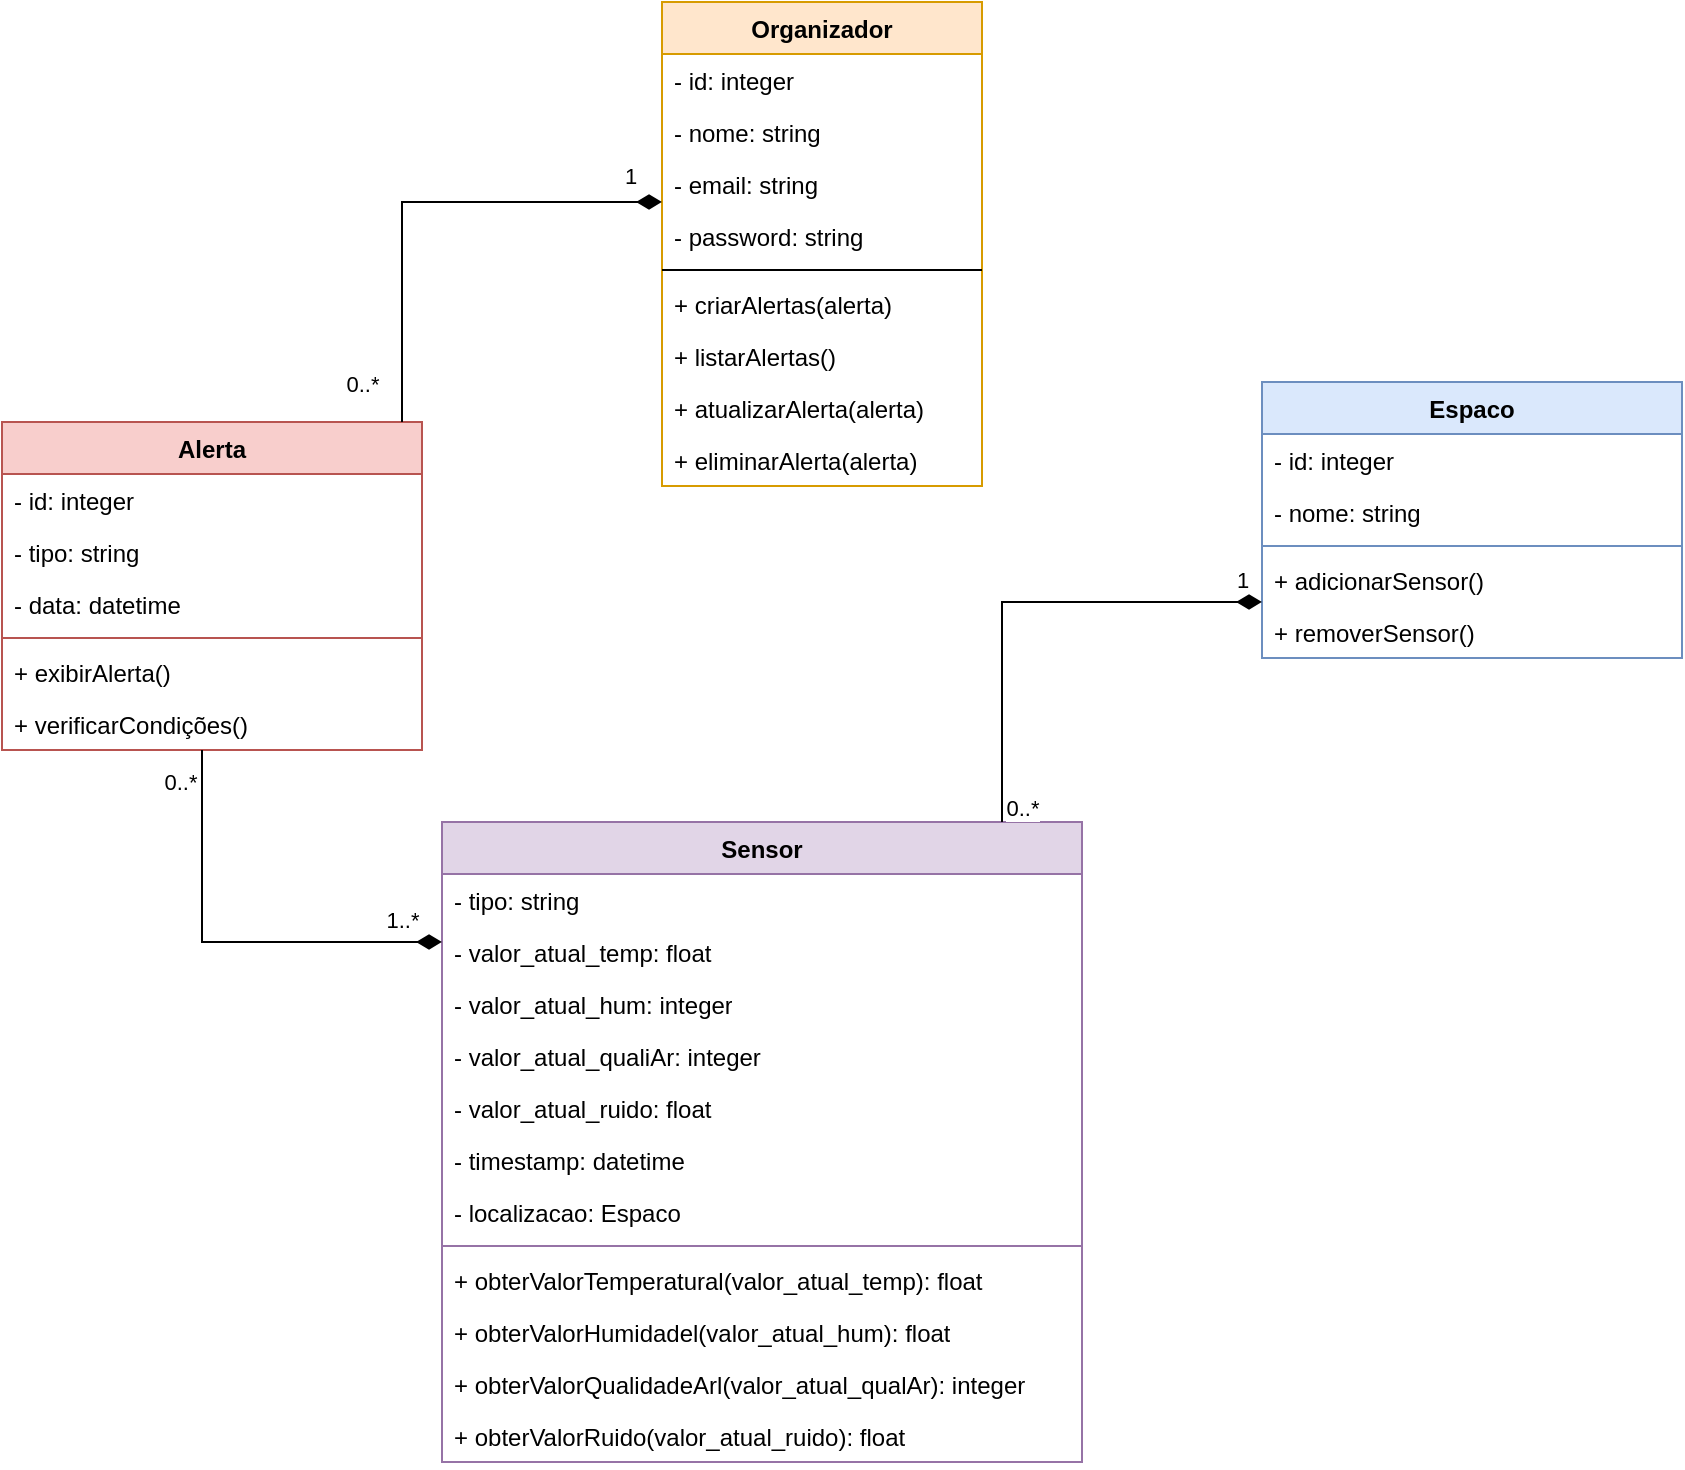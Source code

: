 <mxfile version="24.6.4" type="device">
  <diagram id="C5RBs43oDa-KdzZeNtuy" name="Page-1">
    <mxGraphModel dx="2466" dy="946" grid="1" gridSize="10" guides="1" tooltips="1" connect="1" arrows="1" fold="1" page="1" pageScale="1" pageWidth="827" pageHeight="1169" math="0" shadow="0">
      <root>
        <mxCell id="WIyWlLk6GJQsqaUBKTNV-0" />
        <mxCell id="WIyWlLk6GJQsqaUBKTNV-1" parent="WIyWlLk6GJQsqaUBKTNV-0" />
        <mxCell id="zkfFHV4jXpPFQw0GAbJ--6" value="Organizador" style="swimlane;fontStyle=1;align=center;verticalAlign=top;childLayout=stackLayout;horizontal=1;startSize=26;horizontalStack=0;resizeParent=1;resizeLast=0;collapsible=1;marginBottom=0;rounded=0;shadow=0;strokeWidth=1;fillColor=#ffe6cc;strokeColor=#d79b00;" parent="WIyWlLk6GJQsqaUBKTNV-1" vertex="1">
          <mxGeometry x="320" y="180" width="160" height="242" as="geometry">
            <mxRectangle x="110" y="120" width="160" height="26" as="alternateBounds" />
          </mxGeometry>
        </mxCell>
        <mxCell id="6ErycfvySfwWhuiiBq81-68" value="- id: integer" style="text;strokeColor=none;fillColor=none;align=left;verticalAlign=top;spacingLeft=4;spacingRight=4;overflow=hidden;rotatable=0;points=[[0,0.5],[1,0.5]];portConstraint=eastwest;whiteSpace=wrap;html=1;" parent="zkfFHV4jXpPFQw0GAbJ--6" vertex="1">
          <mxGeometry y="26" width="160" height="26" as="geometry" />
        </mxCell>
        <mxCell id="6ErycfvySfwWhuiiBq81-69" value="- nome: string" style="text;strokeColor=none;fillColor=none;align=left;verticalAlign=top;spacingLeft=4;spacingRight=4;overflow=hidden;rotatable=0;points=[[0,0.5],[1,0.5]];portConstraint=eastwest;whiteSpace=wrap;html=1;" parent="zkfFHV4jXpPFQw0GAbJ--6" vertex="1">
          <mxGeometry y="52" width="160" height="26" as="geometry" />
        </mxCell>
        <mxCell id="6ErycfvySfwWhuiiBq81-8" value="- email: string" style="text;align=left;verticalAlign=top;spacingLeft=4;spacingRight=4;overflow=hidden;rotatable=0;points=[[0,0.5],[1,0.5]];portConstraint=eastwest;" parent="zkfFHV4jXpPFQw0GAbJ--6" vertex="1">
          <mxGeometry y="78" width="160" height="26" as="geometry" />
        </mxCell>
        <mxCell id="6ErycfvySfwWhuiiBq81-9" value="- password: string" style="text;align=left;verticalAlign=top;spacingLeft=4;spacingRight=4;overflow=hidden;rotatable=0;points=[[0,0.5],[1,0.5]];portConstraint=eastwest;" parent="zkfFHV4jXpPFQw0GAbJ--6" vertex="1">
          <mxGeometry y="104" width="160" height="26" as="geometry" />
        </mxCell>
        <mxCell id="zkfFHV4jXpPFQw0GAbJ--9" value="" style="line;html=1;strokeWidth=1;align=left;verticalAlign=middle;spacingTop=-1;spacingLeft=3;spacingRight=3;rotatable=0;labelPosition=right;points=[];portConstraint=eastwest;" parent="zkfFHV4jXpPFQw0GAbJ--6" vertex="1">
          <mxGeometry y="130" width="160" height="8" as="geometry" />
        </mxCell>
        <mxCell id="6ErycfvySfwWhuiiBq81-10" value="+ criarAlertas(alerta)" style="text;align=left;verticalAlign=top;spacingLeft=4;spacingRight=4;overflow=hidden;rotatable=0;points=[[0,0.5],[1,0.5]];portConstraint=eastwest;html=1;whiteSpace=wrap;" parent="zkfFHV4jXpPFQw0GAbJ--6" vertex="1">
          <mxGeometry y="138" width="160" height="26" as="geometry" />
        </mxCell>
        <mxCell id="6ErycfvySfwWhuiiBq81-11" value="+ listarAlertas()" style="text;align=left;verticalAlign=top;spacingLeft=4;spacingRight=4;overflow=hidden;rotatable=0;points=[[0,0.5],[1,0.5]];portConstraint=eastwest;whiteSpace=wrap;html=1;" parent="zkfFHV4jXpPFQw0GAbJ--6" vertex="1">
          <mxGeometry y="164" width="160" height="26" as="geometry" />
        </mxCell>
        <mxCell id="6ErycfvySfwWhuiiBq81-12" value="+ atualizarAlerta(alerta)" style="text;align=left;verticalAlign=top;spacingLeft=4;spacingRight=4;overflow=hidden;rotatable=0;points=[[0,0.5],[1,0.5]];portConstraint=eastwest;whiteSpace=wrap;html=1;" parent="zkfFHV4jXpPFQw0GAbJ--6" vertex="1">
          <mxGeometry y="190" width="160" height="26" as="geometry" />
        </mxCell>
        <mxCell id="6ErycfvySfwWhuiiBq81-13" value="+ eliminarAlerta(alerta)" style="text;align=left;verticalAlign=top;spacingLeft=4;spacingRight=4;overflow=hidden;rotatable=0;points=[[0,0.5],[1,0.5]];portConstraint=eastwest;whiteSpace=wrap;html=1;" parent="zkfFHV4jXpPFQw0GAbJ--6" vertex="1">
          <mxGeometry y="216" width="160" height="26" as="geometry" />
        </mxCell>
        <mxCell id="6ErycfvySfwWhuiiBq81-63" value="Sensor" style="swimlane;fontStyle=1;align=center;verticalAlign=top;childLayout=stackLayout;horizontal=1;startSize=26;horizontalStack=0;resizeParent=1;resizeParentMax=0;resizeLast=0;collapsible=1;marginBottom=0;whiteSpace=wrap;html=1;fillColor=#e1d5e7;strokeColor=#9673a6;" parent="WIyWlLk6GJQsqaUBKTNV-1" vertex="1">
          <mxGeometry x="210" y="590" width="320" height="320" as="geometry" />
        </mxCell>
        <mxCell id="dEkIJU8FVrGNZWYV1uZQ-30" value="- tipo: string" style="text;strokeColor=none;fillColor=none;align=left;verticalAlign=top;spacingLeft=4;spacingRight=4;overflow=hidden;rotatable=0;points=[[0,0.5],[1,0.5]];portConstraint=eastwest;whiteSpace=wrap;html=1;" parent="6ErycfvySfwWhuiiBq81-63" vertex="1">
          <mxGeometry y="26" width="320" height="26" as="geometry" />
        </mxCell>
        <mxCell id="6ErycfvySfwWhuiiBq81-124" value="- valor_atual_temp: float" style="text;strokeColor=none;fillColor=none;align=left;verticalAlign=top;spacingLeft=4;spacingRight=4;overflow=hidden;rotatable=0;points=[[0,0.5],[1,0.5]];portConstraint=eastwest;whiteSpace=wrap;html=1;" parent="6ErycfvySfwWhuiiBq81-63" vertex="1">
          <mxGeometry y="52" width="320" height="26" as="geometry" />
        </mxCell>
        <mxCell id="dEkIJU8FVrGNZWYV1uZQ-17" value="- valor_atual_hum: integer" style="text;strokeColor=none;fillColor=none;align=left;verticalAlign=top;spacingLeft=4;spacingRight=4;overflow=hidden;rotatable=0;points=[[0,0.5],[1,0.5]];portConstraint=eastwest;whiteSpace=wrap;html=1;" parent="6ErycfvySfwWhuiiBq81-63" vertex="1">
          <mxGeometry y="78" width="320" height="26" as="geometry" />
        </mxCell>
        <mxCell id="dEkIJU8FVrGNZWYV1uZQ-16" value="- valor_atual_qualiAr: integer&amp;nbsp;" style="text;strokeColor=none;fillColor=none;align=left;verticalAlign=top;spacingLeft=4;spacingRight=4;overflow=hidden;rotatable=0;points=[[0,0.5],[1,0.5]];portConstraint=eastwest;whiteSpace=wrap;html=1;" parent="6ErycfvySfwWhuiiBq81-63" vertex="1">
          <mxGeometry y="104" width="320" height="26" as="geometry" />
        </mxCell>
        <mxCell id="dEkIJU8FVrGNZWYV1uZQ-20" value="- valor_atual_ruido: float&amp;nbsp;" style="text;strokeColor=none;fillColor=none;align=left;verticalAlign=top;spacingLeft=4;spacingRight=4;overflow=hidden;rotatable=0;points=[[0,0.5],[1,0.5]];portConstraint=eastwest;whiteSpace=wrap;html=1;" parent="6ErycfvySfwWhuiiBq81-63" vertex="1">
          <mxGeometry y="130" width="320" height="26" as="geometry" />
        </mxCell>
        <mxCell id="dEkIJU8FVrGNZWYV1uZQ-7" value="- timestamp: datetime" style="text;strokeColor=none;fillColor=none;align=left;verticalAlign=top;spacingLeft=4;spacingRight=4;overflow=hidden;rotatable=0;points=[[0,0.5],[1,0.5]];portConstraint=eastwest;whiteSpace=wrap;html=1;" parent="6ErycfvySfwWhuiiBq81-63" vertex="1">
          <mxGeometry y="156" width="320" height="26" as="geometry" />
        </mxCell>
        <mxCell id="dEkIJU8FVrGNZWYV1uZQ-19" value="- localizacao: Espaco" style="text;strokeColor=none;fillColor=none;align=left;verticalAlign=top;spacingLeft=4;spacingRight=4;overflow=hidden;rotatable=0;points=[[0,0.5],[1,0.5]];portConstraint=eastwest;whiteSpace=wrap;html=1;" parent="6ErycfvySfwWhuiiBq81-63" vertex="1">
          <mxGeometry y="182" width="320" height="26" as="geometry" />
        </mxCell>
        <mxCell id="6ErycfvySfwWhuiiBq81-65" value="" style="line;strokeWidth=1;fillColor=none;align=left;verticalAlign=middle;spacingTop=-1;spacingLeft=3;spacingRight=3;rotatable=0;labelPosition=right;points=[];portConstraint=eastwest;strokeColor=inherit;" parent="6ErycfvySfwWhuiiBq81-63" vertex="1">
          <mxGeometry y="208" width="320" height="8" as="geometry" />
        </mxCell>
        <mxCell id="6ErycfvySfwWhuiiBq81-123" value="+ obterValorTemperatural(valor_atual_temp): float&amp;nbsp;" style="text;strokeColor=none;fillColor=none;align=left;verticalAlign=top;spacingLeft=4;spacingRight=4;overflow=hidden;rotatable=0;points=[[0,0.5],[1,0.5]];portConstraint=eastwest;whiteSpace=wrap;html=1;" parent="6ErycfvySfwWhuiiBq81-63" vertex="1">
          <mxGeometry y="216" width="320" height="26" as="geometry" />
        </mxCell>
        <mxCell id="dEkIJU8FVrGNZWYV1uZQ-4" value="+ obterValorHumidadel(valor_atual_hum): float" style="text;strokeColor=none;fillColor=none;align=left;verticalAlign=top;spacingLeft=4;spacingRight=4;overflow=hidden;rotatable=0;points=[[0,0.5],[1,0.5]];portConstraint=eastwest;whiteSpace=wrap;html=1;" parent="6ErycfvySfwWhuiiBq81-63" vertex="1">
          <mxGeometry y="242" width="320" height="26" as="geometry" />
        </mxCell>
        <mxCell id="dEkIJU8FVrGNZWYV1uZQ-5" value="+ obterValorQualidadeArl(valor_atual_qualAr): integer" style="text;strokeColor=none;fillColor=none;align=left;verticalAlign=top;spacingLeft=4;spacingRight=4;overflow=hidden;rotatable=0;points=[[0,0.5],[1,0.5]];portConstraint=eastwest;whiteSpace=wrap;html=1;" parent="6ErycfvySfwWhuiiBq81-63" vertex="1">
          <mxGeometry y="268" width="320" height="26" as="geometry" />
        </mxCell>
        <mxCell id="dEkIJU8FVrGNZWYV1uZQ-6" value="+ obterValorRuido(valor_atual_ruido): float&amp;nbsp;" style="text;strokeColor=none;fillColor=none;align=left;verticalAlign=top;spacingLeft=4;spacingRight=4;overflow=hidden;rotatable=0;points=[[0,0.5],[1,0.5]];portConstraint=eastwest;whiteSpace=wrap;html=1;" parent="6ErycfvySfwWhuiiBq81-63" vertex="1">
          <mxGeometry y="294" width="320" height="26" as="geometry" />
        </mxCell>
        <mxCell id="6ErycfvySfwWhuiiBq81-141" value="Alerta" style="swimlane;fontStyle=1;align=center;verticalAlign=top;childLayout=stackLayout;horizontal=1;startSize=26;horizontalStack=0;resizeParent=1;resizeParentMax=0;resizeLast=0;collapsible=1;marginBottom=0;whiteSpace=wrap;html=1;fillColor=#f8cecc;strokeColor=#b85450;" parent="WIyWlLk6GJQsqaUBKTNV-1" vertex="1">
          <mxGeometry x="-10" y="390" width="210" height="164" as="geometry" />
        </mxCell>
        <mxCell id="6ErycfvySfwWhuiiBq81-142" value="- id: integer" style="text;strokeColor=none;fillColor=none;align=left;verticalAlign=top;spacingLeft=4;spacingRight=4;overflow=hidden;rotatable=0;points=[[0,0.5],[1,0.5]];portConstraint=eastwest;whiteSpace=wrap;html=1;" parent="6ErycfvySfwWhuiiBq81-141" vertex="1">
          <mxGeometry y="26" width="210" height="26" as="geometry" />
        </mxCell>
        <mxCell id="6ErycfvySfwWhuiiBq81-143" value="- tipo: string" style="text;strokeColor=none;fillColor=none;align=left;verticalAlign=top;spacingLeft=4;spacingRight=4;overflow=hidden;rotatable=0;points=[[0,0.5],[1,0.5]];portConstraint=eastwest;whiteSpace=wrap;html=1;" parent="6ErycfvySfwWhuiiBq81-141" vertex="1">
          <mxGeometry y="52" width="210" height="26" as="geometry" />
        </mxCell>
        <mxCell id="6ErycfvySfwWhuiiBq81-144" value="- data: datetime" style="text;strokeColor=none;fillColor=none;align=left;verticalAlign=top;spacingLeft=4;spacingRight=4;overflow=hidden;rotatable=0;points=[[0,0.5],[1,0.5]];portConstraint=eastwest;whiteSpace=wrap;html=1;" parent="6ErycfvySfwWhuiiBq81-141" vertex="1">
          <mxGeometry y="78" width="210" height="26" as="geometry" />
        </mxCell>
        <mxCell id="6ErycfvySfwWhuiiBq81-145" value="" style="line;strokeWidth=1;fillColor=none;align=left;verticalAlign=middle;spacingTop=-1;spacingLeft=3;spacingRight=3;rotatable=0;labelPosition=right;points=[];portConstraint=eastwest;strokeColor=inherit;" parent="6ErycfvySfwWhuiiBq81-141" vertex="1">
          <mxGeometry y="104" width="210" height="8" as="geometry" />
        </mxCell>
        <mxCell id="6ErycfvySfwWhuiiBq81-146" value="+ exibirAlerta()&amp;nbsp;" style="text;strokeColor=none;fillColor=none;align=left;verticalAlign=top;spacingLeft=4;spacingRight=4;overflow=hidden;rotatable=0;points=[[0,0.5],[1,0.5]];portConstraint=eastwest;whiteSpace=wrap;html=1;" parent="6ErycfvySfwWhuiiBq81-141" vertex="1">
          <mxGeometry y="112" width="210" height="26" as="geometry" />
        </mxCell>
        <mxCell id="6ErycfvySfwWhuiiBq81-147" value="+ verificarCondições()" style="text;strokeColor=none;fillColor=none;align=left;verticalAlign=top;spacingLeft=4;spacingRight=4;overflow=hidden;rotatable=0;points=[[0,0.5],[1,0.5]];portConstraint=eastwest;whiteSpace=wrap;html=1;" parent="6ErycfvySfwWhuiiBq81-141" vertex="1">
          <mxGeometry y="138" width="210" height="26" as="geometry" />
        </mxCell>
        <mxCell id="6ErycfvySfwWhuiiBq81-148" value="" style="html=1;startArrow=diamondThin;startFill=1;edgeStyle=elbowEdgeStyle;elbow=vertical;startSize=10;endArrow=none;endFill=0;rounded=0;" parent="WIyWlLk6GJQsqaUBKTNV-1" source="zkfFHV4jXpPFQw0GAbJ--6" target="6ErycfvySfwWhuiiBq81-141" edge="1">
          <mxGeometry width="160" relative="1" as="geometry">
            <mxPoint x="60" y="360" as="sourcePoint" />
            <mxPoint x="230" y="381" as="targetPoint" />
            <Array as="points">
              <mxPoint x="190" y="280" />
            </Array>
          </mxGeometry>
        </mxCell>
        <mxCell id="6ErycfvySfwWhuiiBq81-149" value="1" style="edgeLabel;html=1;align=center;verticalAlign=middle;resizable=0;points=[];" parent="6ErycfvySfwWhuiiBq81-148" vertex="1" connectable="0">
          <mxGeometry x="-0.615" y="1" relative="1" as="geometry">
            <mxPoint x="30" y="-14" as="offset" />
          </mxGeometry>
        </mxCell>
        <mxCell id="6ErycfvySfwWhuiiBq81-150" value="0..*" style="edgeLabel;html=1;align=center;verticalAlign=middle;resizable=0;points=[];" parent="6ErycfvySfwWhuiiBq81-148" vertex="1" connectable="0">
          <mxGeometry x="0.719" y="1" relative="1" as="geometry">
            <mxPoint x="-21" y="14" as="offset" />
          </mxGeometry>
        </mxCell>
        <mxCell id="6ErycfvySfwWhuiiBq81-152" value="" style="html=1;startArrow=diamondThin;startFill=1;edgeStyle=elbowEdgeStyle;elbow=vertical;startSize=10;endArrow=none;endFill=0;rounded=0;" parent="WIyWlLk6GJQsqaUBKTNV-1" source="6ErycfvySfwWhuiiBq81-63" target="6ErycfvySfwWhuiiBq81-141" edge="1">
          <mxGeometry width="160" relative="1" as="geometry">
            <mxPoint x="70" y="370" as="sourcePoint" />
            <mxPoint x="-105" y="570" as="targetPoint" />
            <Array as="points">
              <mxPoint x="90" y="650" />
            </Array>
          </mxGeometry>
        </mxCell>
        <mxCell id="6ErycfvySfwWhuiiBq81-153" value="0..*" style="edgeLabel;html=1;align=center;verticalAlign=middle;resizable=0;points=[];" parent="6ErycfvySfwWhuiiBq81-152" vertex="1" connectable="0">
          <mxGeometry x="-0.615" y="1" relative="1" as="geometry">
            <mxPoint x="-90" y="-81" as="offset" />
          </mxGeometry>
        </mxCell>
        <mxCell id="6ErycfvySfwWhuiiBq81-154" value="1..*" style="edgeLabel;html=1;align=center;verticalAlign=middle;resizable=0;points=[];" parent="6ErycfvySfwWhuiiBq81-152" vertex="1" connectable="0">
          <mxGeometry x="0.719" y="1" relative="1" as="geometry">
            <mxPoint x="101" y="54" as="offset" />
          </mxGeometry>
        </mxCell>
        <mxCell id="dEkIJU8FVrGNZWYV1uZQ-8" value="Espaco" style="swimlane;fontStyle=1;align=center;verticalAlign=top;childLayout=stackLayout;horizontal=1;startSize=26;horizontalStack=0;resizeParent=1;resizeParentMax=0;resizeLast=0;collapsible=1;marginBottom=0;whiteSpace=wrap;html=1;fillColor=#dae8fc;strokeColor=#6c8ebf;" parent="WIyWlLk6GJQsqaUBKTNV-1" vertex="1">
          <mxGeometry x="620" y="370" width="210" height="138" as="geometry" />
        </mxCell>
        <mxCell id="dEkIJU8FVrGNZWYV1uZQ-9" value="- id: integer" style="text;strokeColor=none;fillColor=none;align=left;verticalAlign=top;spacingLeft=4;spacingRight=4;overflow=hidden;rotatable=0;points=[[0,0.5],[1,0.5]];portConstraint=eastwest;whiteSpace=wrap;html=1;" parent="dEkIJU8FVrGNZWYV1uZQ-8" vertex="1">
          <mxGeometry y="26" width="210" height="26" as="geometry" />
        </mxCell>
        <mxCell id="dEkIJU8FVrGNZWYV1uZQ-11" value="- nome: string" style="text;strokeColor=none;fillColor=none;align=left;verticalAlign=top;spacingLeft=4;spacingRight=4;overflow=hidden;rotatable=0;points=[[0,0.5],[1,0.5]];portConstraint=eastwest;whiteSpace=wrap;html=1;" parent="dEkIJU8FVrGNZWYV1uZQ-8" vertex="1">
          <mxGeometry y="52" width="210" height="26" as="geometry" />
        </mxCell>
        <mxCell id="dEkIJU8FVrGNZWYV1uZQ-12" value="" style="line;strokeWidth=1;fillColor=none;align=left;verticalAlign=middle;spacingTop=-1;spacingLeft=3;spacingRight=3;rotatable=0;labelPosition=right;points=[];portConstraint=eastwest;strokeColor=inherit;" parent="dEkIJU8FVrGNZWYV1uZQ-8" vertex="1">
          <mxGeometry y="78" width="210" height="8" as="geometry" />
        </mxCell>
        <mxCell id="dEkIJU8FVrGNZWYV1uZQ-13" value="+ adicionarSensor()&amp;nbsp;" style="text;strokeColor=none;fillColor=none;align=left;verticalAlign=top;spacingLeft=4;spacingRight=4;overflow=hidden;rotatable=0;points=[[0,0.5],[1,0.5]];portConstraint=eastwest;whiteSpace=wrap;html=1;" parent="dEkIJU8FVrGNZWYV1uZQ-8" vertex="1">
          <mxGeometry y="86" width="210" height="26" as="geometry" />
        </mxCell>
        <mxCell id="dEkIJU8FVrGNZWYV1uZQ-14" value="+ removerSensor()" style="text;strokeColor=none;fillColor=none;align=left;verticalAlign=top;spacingLeft=4;spacingRight=4;overflow=hidden;rotatable=0;points=[[0,0.5],[1,0.5]];portConstraint=eastwest;whiteSpace=wrap;html=1;" parent="dEkIJU8FVrGNZWYV1uZQ-8" vertex="1">
          <mxGeometry y="112" width="210" height="26" as="geometry" />
        </mxCell>
        <mxCell id="dEkIJU8FVrGNZWYV1uZQ-29" value="" style="html=1;startArrow=diamondThin;startFill=1;edgeStyle=elbowEdgeStyle;elbow=vertical;startSize=10;endArrow=none;endFill=0;rounded=0;" parent="WIyWlLk6GJQsqaUBKTNV-1" source="dEkIJU8FVrGNZWYV1uZQ-8" target="6ErycfvySfwWhuiiBq81-63" edge="1">
          <mxGeometry width="160" relative="1" as="geometry">
            <mxPoint x="420" y="610" as="sourcePoint" />
            <mxPoint x="580" y="610" as="targetPoint" />
            <Array as="points">
              <mxPoint x="490" y="480" />
            </Array>
          </mxGeometry>
        </mxCell>
        <mxCell id="dEkIJU8FVrGNZWYV1uZQ-31" value="1" style="edgeLabel;html=1;align=center;verticalAlign=middle;resizable=0;points=[];" parent="dEkIJU8FVrGNZWYV1uZQ-29" vertex="1" connectable="0">
          <mxGeometry x="-0.667" y="-4" relative="1" as="geometry">
            <mxPoint x="30" y="-7" as="offset" />
          </mxGeometry>
        </mxCell>
        <mxCell id="dEkIJU8FVrGNZWYV1uZQ-33" value="0..*" style="edgeLabel;html=1;align=center;verticalAlign=middle;resizable=0;points=[];" parent="dEkIJU8FVrGNZWYV1uZQ-29" vertex="1" connectable="0">
          <mxGeometry x="0.844" y="-5" relative="1" as="geometry">
            <mxPoint x="15" y="11" as="offset" />
          </mxGeometry>
        </mxCell>
      </root>
    </mxGraphModel>
  </diagram>
</mxfile>
